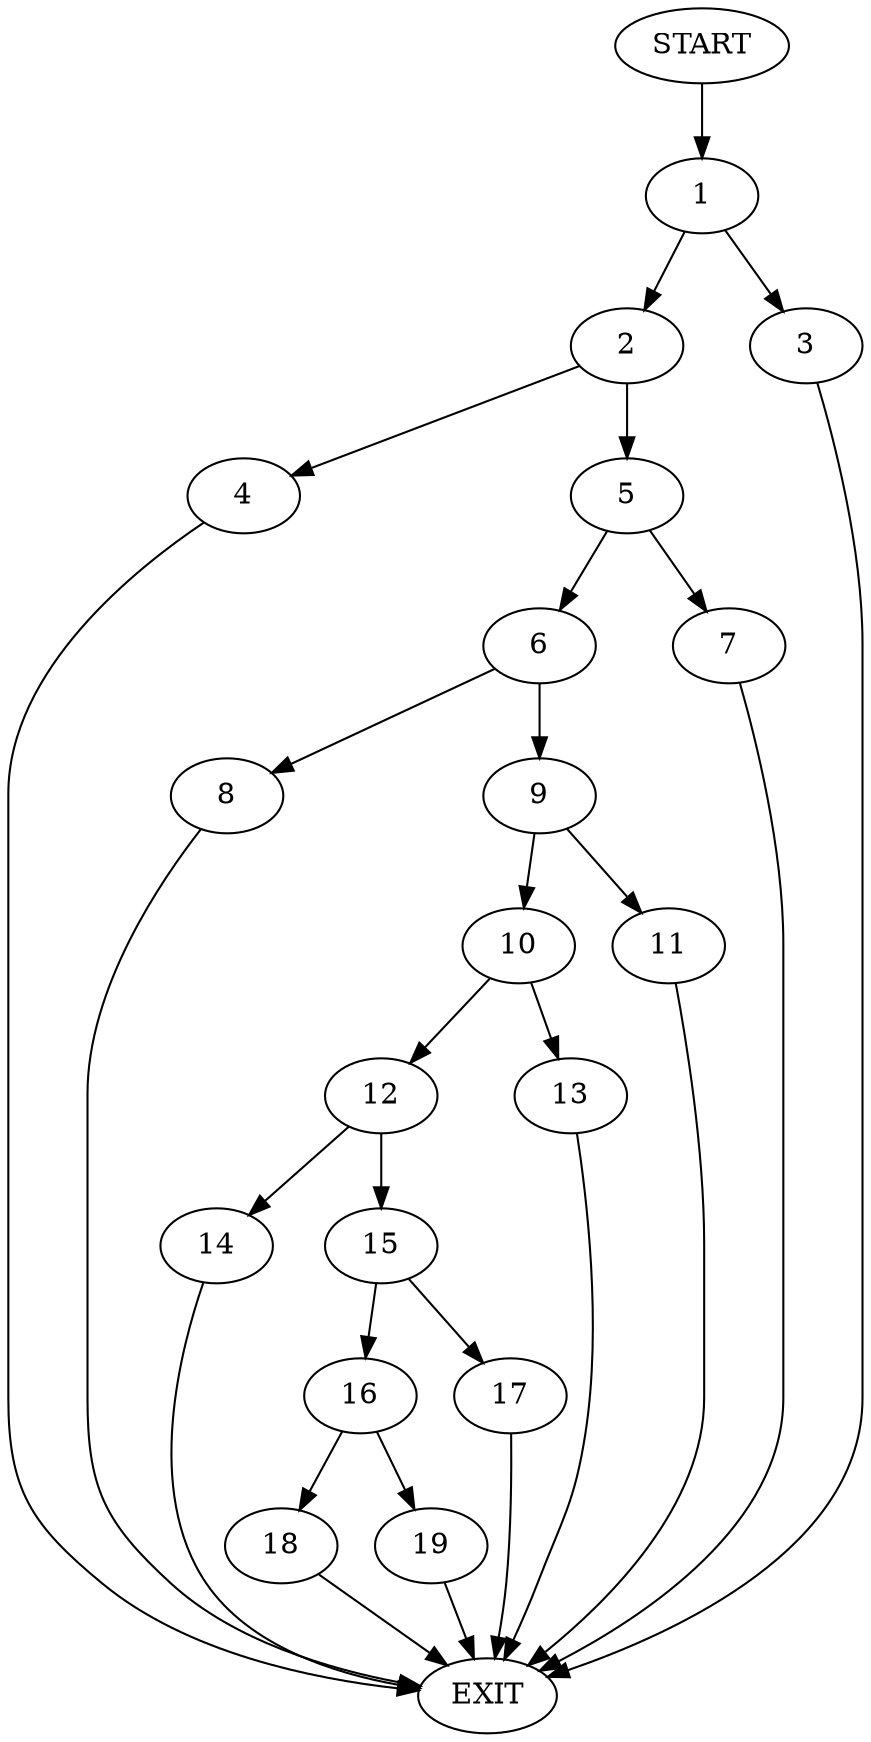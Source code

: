 digraph {
0 [label="START"]
20 [label="EXIT"]
0 -> 1
1 -> 2
1 -> 3
2 -> 4
2 -> 5
3 -> 20
4 -> 20
5 -> 6
5 -> 7
7 -> 20
6 -> 8
6 -> 9
9 -> 10
9 -> 11
8 -> 20
10 -> 12
10 -> 13
11 -> 20
12 -> 14
12 -> 15
13 -> 20
14 -> 20
15 -> 16
15 -> 17
17 -> 20
16 -> 18
16 -> 19
18 -> 20
19 -> 20
}
